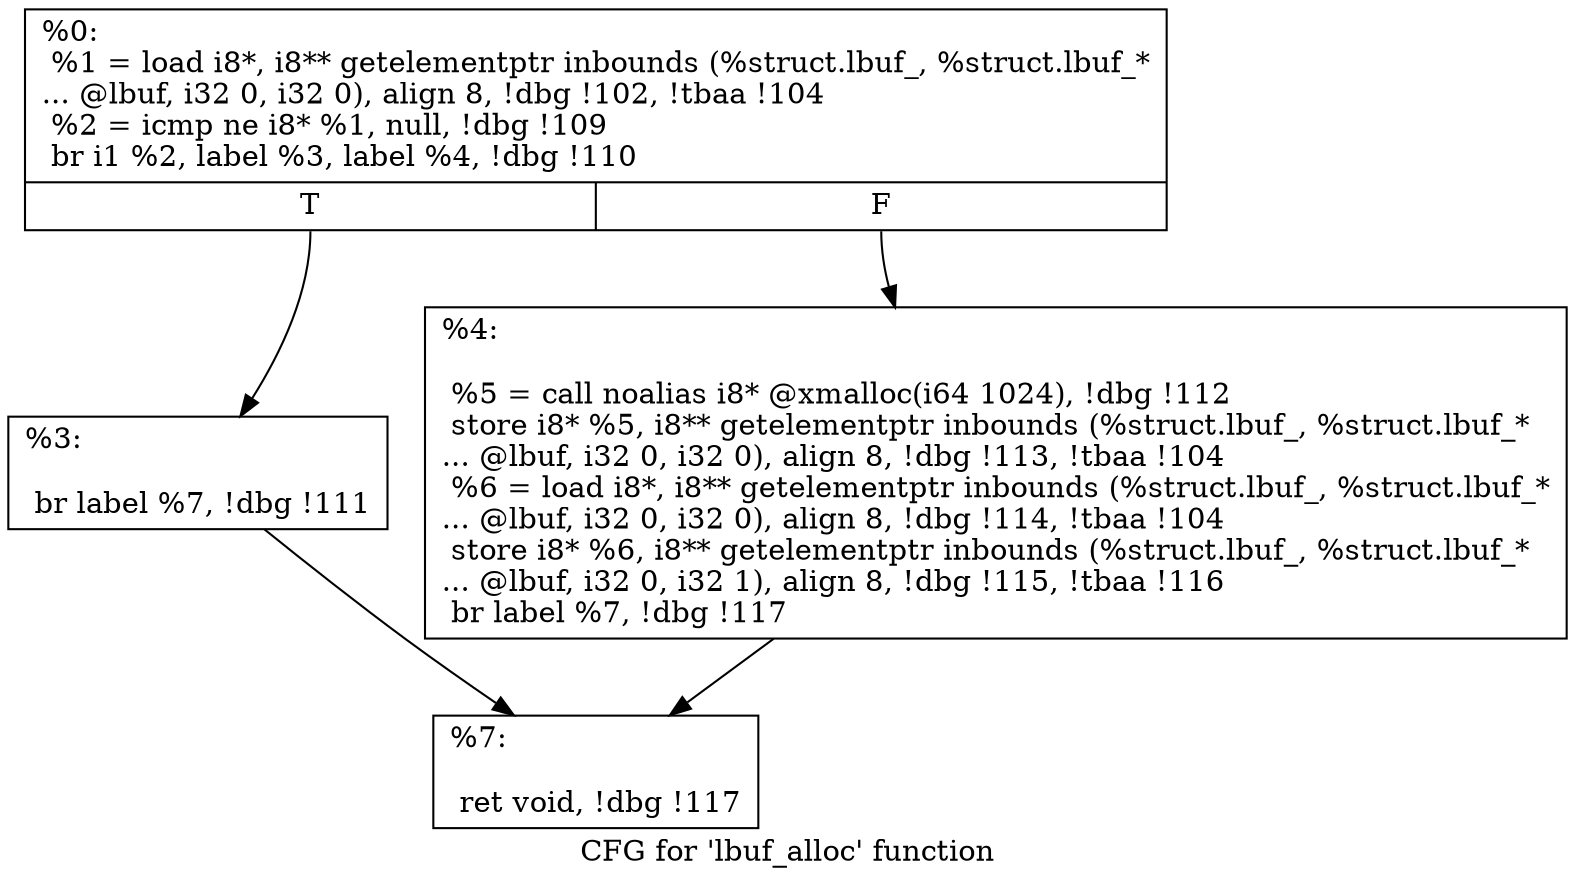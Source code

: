 digraph "CFG for 'lbuf_alloc' function" {
	label="CFG for 'lbuf_alloc' function";

	Node0x255f9c0 [shape=record,label="{%0:\l  %1 = load i8*, i8** getelementptr inbounds (%struct.lbuf_, %struct.lbuf_*\l... @lbuf, i32 0, i32 0), align 8, !dbg !102, !tbaa !104\l  %2 = icmp ne i8* %1, null, !dbg !109\l  br i1 %2, label %3, label %4, !dbg !110\l|{<s0>T|<s1>F}}"];
	Node0x255f9c0:s0 -> Node0x2553d80;
	Node0x255f9c0:s1 -> Node0x2553dd0;
	Node0x2553d80 [shape=record,label="{%3:\l\l  br label %7, !dbg !111\l}"];
	Node0x2553d80 -> Node0x2553e20;
	Node0x2553dd0 [shape=record,label="{%4:\l\l  %5 = call noalias i8* @xmalloc(i64 1024), !dbg !112\l  store i8* %5, i8** getelementptr inbounds (%struct.lbuf_, %struct.lbuf_*\l... @lbuf, i32 0, i32 0), align 8, !dbg !113, !tbaa !104\l  %6 = load i8*, i8** getelementptr inbounds (%struct.lbuf_, %struct.lbuf_*\l... @lbuf, i32 0, i32 0), align 8, !dbg !114, !tbaa !104\l  store i8* %6, i8** getelementptr inbounds (%struct.lbuf_, %struct.lbuf_*\l... @lbuf, i32 0, i32 1), align 8, !dbg !115, !tbaa !116\l  br label %7, !dbg !117\l}"];
	Node0x2553dd0 -> Node0x2553e20;
	Node0x2553e20 [shape=record,label="{%7:\l\l  ret void, !dbg !117\l}"];
}

